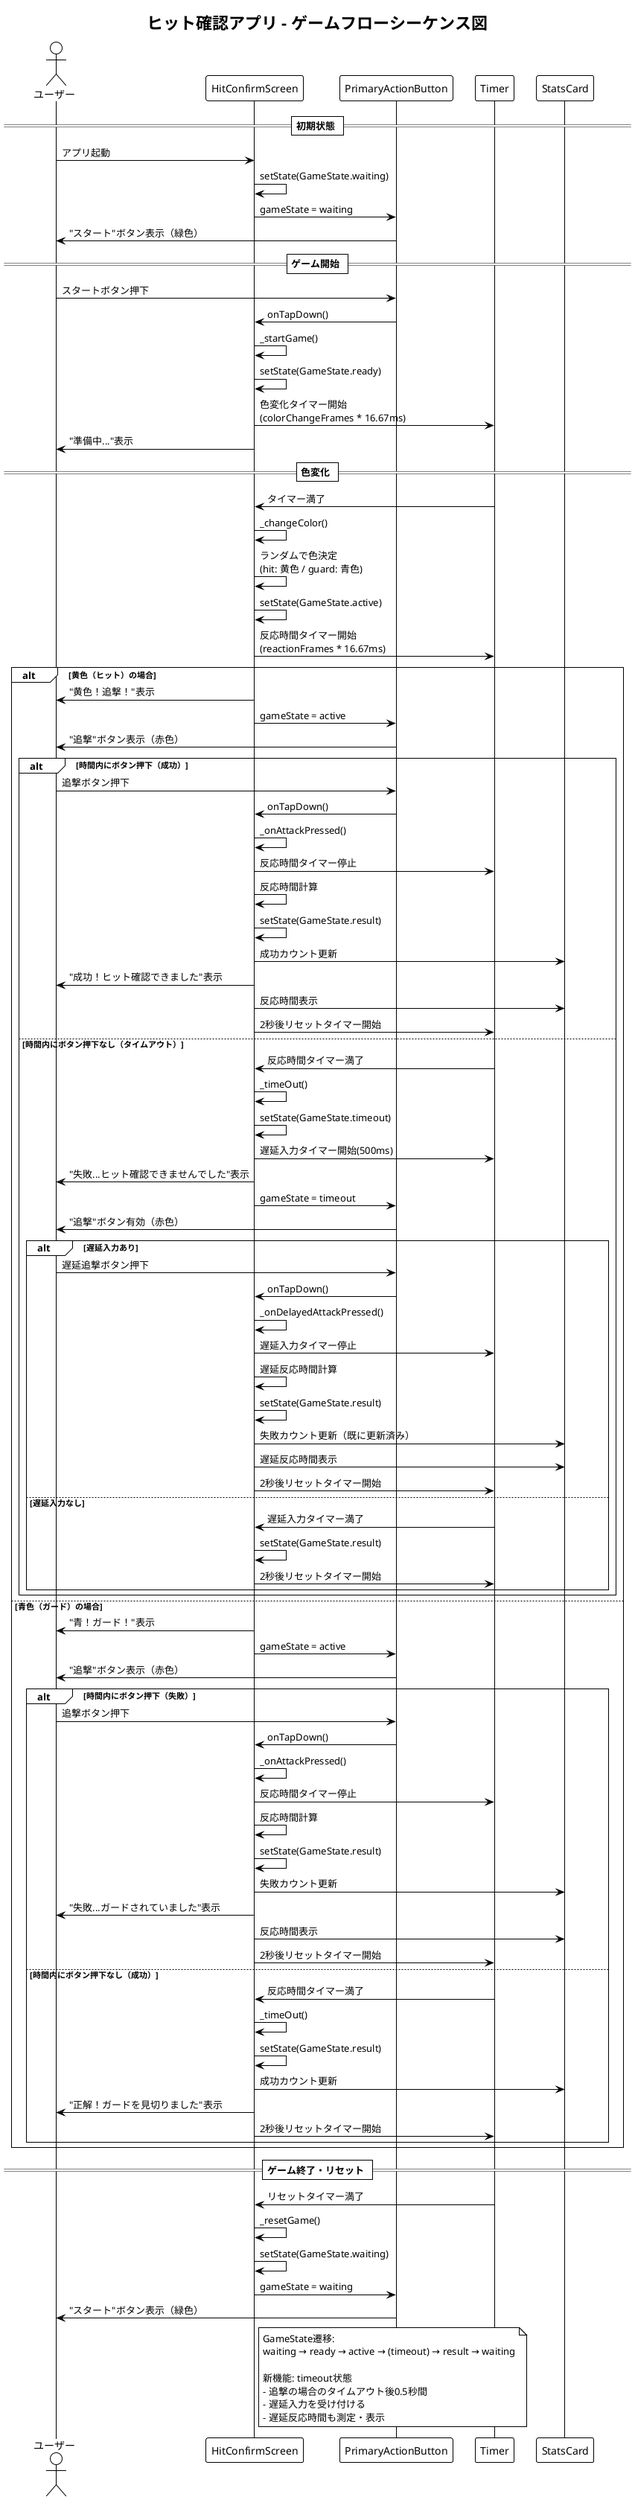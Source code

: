 @startuml ヒット確認アプリ_シーケンス図
!theme plain
title ヒット確認アプリ - ゲームフローシーケンス図

actor User as "ユーザー"
participant UI as "HitConfirmScreen"
participant Button as "PrimaryActionButton"
participant Timer as "Timer"
participant Stats as "StatsCard"

== 初期状態 ==
User -> UI: アプリ起動
UI -> UI: setState(GameState.waiting)
UI -> Button: gameState = waiting
Button -> User: "スタート"ボタン表示（緑色）

== ゲーム開始 ==
User -> Button: スタートボタン押下
Button -> UI: onTapDown()
UI -> UI: _startGame()
UI -> UI: setState(GameState.ready)
UI -> Timer: 色変化タイマー開始\n(colorChangeFrames * 16.67ms)
UI -> User: "準備中..."表示

== 色変化 ==
Timer -> UI: タイマー満了
UI -> UI: _changeColor()
UI -> UI: ランダムで色決定\n(hit: 黄色 / guard: 青色)
UI -> UI: setState(GameState.active)
UI -> Timer: 反応時間タイマー開始\n(reactionFrames * 16.67ms)

alt 黄色（ヒット）の場合
    UI -> User: "黄色！追撃！"表示
    UI -> Button: gameState = active
    Button -> User: "追撃"ボタン表示（赤色）
    
    alt 時間内にボタン押下（成功）
        User -> Button: 追撃ボタン押下
        Button -> UI: onTapDown()
        UI -> UI: _onAttackPressed()
        UI -> Timer: 反応時間タイマー停止
        UI -> UI: 反応時間計算
        UI -> UI: setState(GameState.result)
        UI -> Stats: 成功カウント更新
        UI -> User: "成功！ヒット確認できました"表示
        UI -> Stats: 反応時間表示
        UI -> Timer: 2秒後リセットタイマー開始
    else 時間内にボタン押下なし（タイムアウト）
        Timer -> UI: 反応時間タイマー満了
        UI -> UI: _timeOut()
        UI -> UI: setState(GameState.timeout)
        UI -> Timer: 遅延入力タイマー開始(500ms)
        UI -> User: "失敗...ヒット確認できませんでした"表示
        UI -> Button: gameState = timeout
        Button -> User: "追撃"ボタン有効（赤色）
        
        alt 遅延入力あり
            User -> Button: 遅延追撃ボタン押下
            Button -> UI: onTapDown()
            UI -> UI: _onDelayedAttackPressed()
            UI -> Timer: 遅延入力タイマー停止
            UI -> UI: 遅延反応時間計算
            UI -> UI: setState(GameState.result)
            UI -> Stats: 失敗カウント更新（既に更新済み）
            UI -> Stats: 遅延反応時間表示
            UI -> Timer: 2秒後リセットタイマー開始
        else 遅延入力なし
            Timer -> UI: 遅延入力タイマー満了
            UI -> UI: setState(GameState.result)
            UI -> Timer: 2秒後リセットタイマー開始
        end
    end

else 青色（ガード）の場合
    UI -> User: "青！ガード！"表示
    UI -> Button: gameState = active
    Button -> User: "追撃"ボタン表示（赤色）
    
    alt 時間内にボタン押下（失敗）
        User -> Button: 追撃ボタン押下
        Button -> UI: onTapDown()
        UI -> UI: _onAttackPressed()
        UI -> Timer: 反応時間タイマー停止
        UI -> UI: 反応時間計算
        UI -> UI: setState(GameState.result)
        UI -> Stats: 失敗カウント更新
        UI -> User: "失敗...ガードされていました"表示
        UI -> Stats: 反応時間表示
        UI -> Timer: 2秒後リセットタイマー開始
    else 時間内にボタン押下なし（成功）
        Timer -> UI: 反応時間タイマー満了
        UI -> UI: _timeOut()
        UI -> UI: setState(GameState.result)
        UI -> Stats: 成功カウント更新
        UI -> User: "正解！ガードを見切りました"表示
        UI -> Timer: 2秒後リセットタイマー開始
    end
end

== ゲーム終了・リセット ==
Timer -> UI: リセットタイマー満了
UI -> UI: _resetGame()
UI -> UI: setState(GameState.waiting)
UI -> Button: gameState = waiting
Button -> User: "スタート"ボタン表示（緑色）

note right of UI
  GameState遷移:
  waiting → ready → active → (timeout) → result → waiting
  
  新機能: timeout状態
  - 追撃の場合のタイムアウト後0.5秒間
  - 遅延入力を受け付ける
  - 遅延反応時間も測定・表示
end note

@enduml

